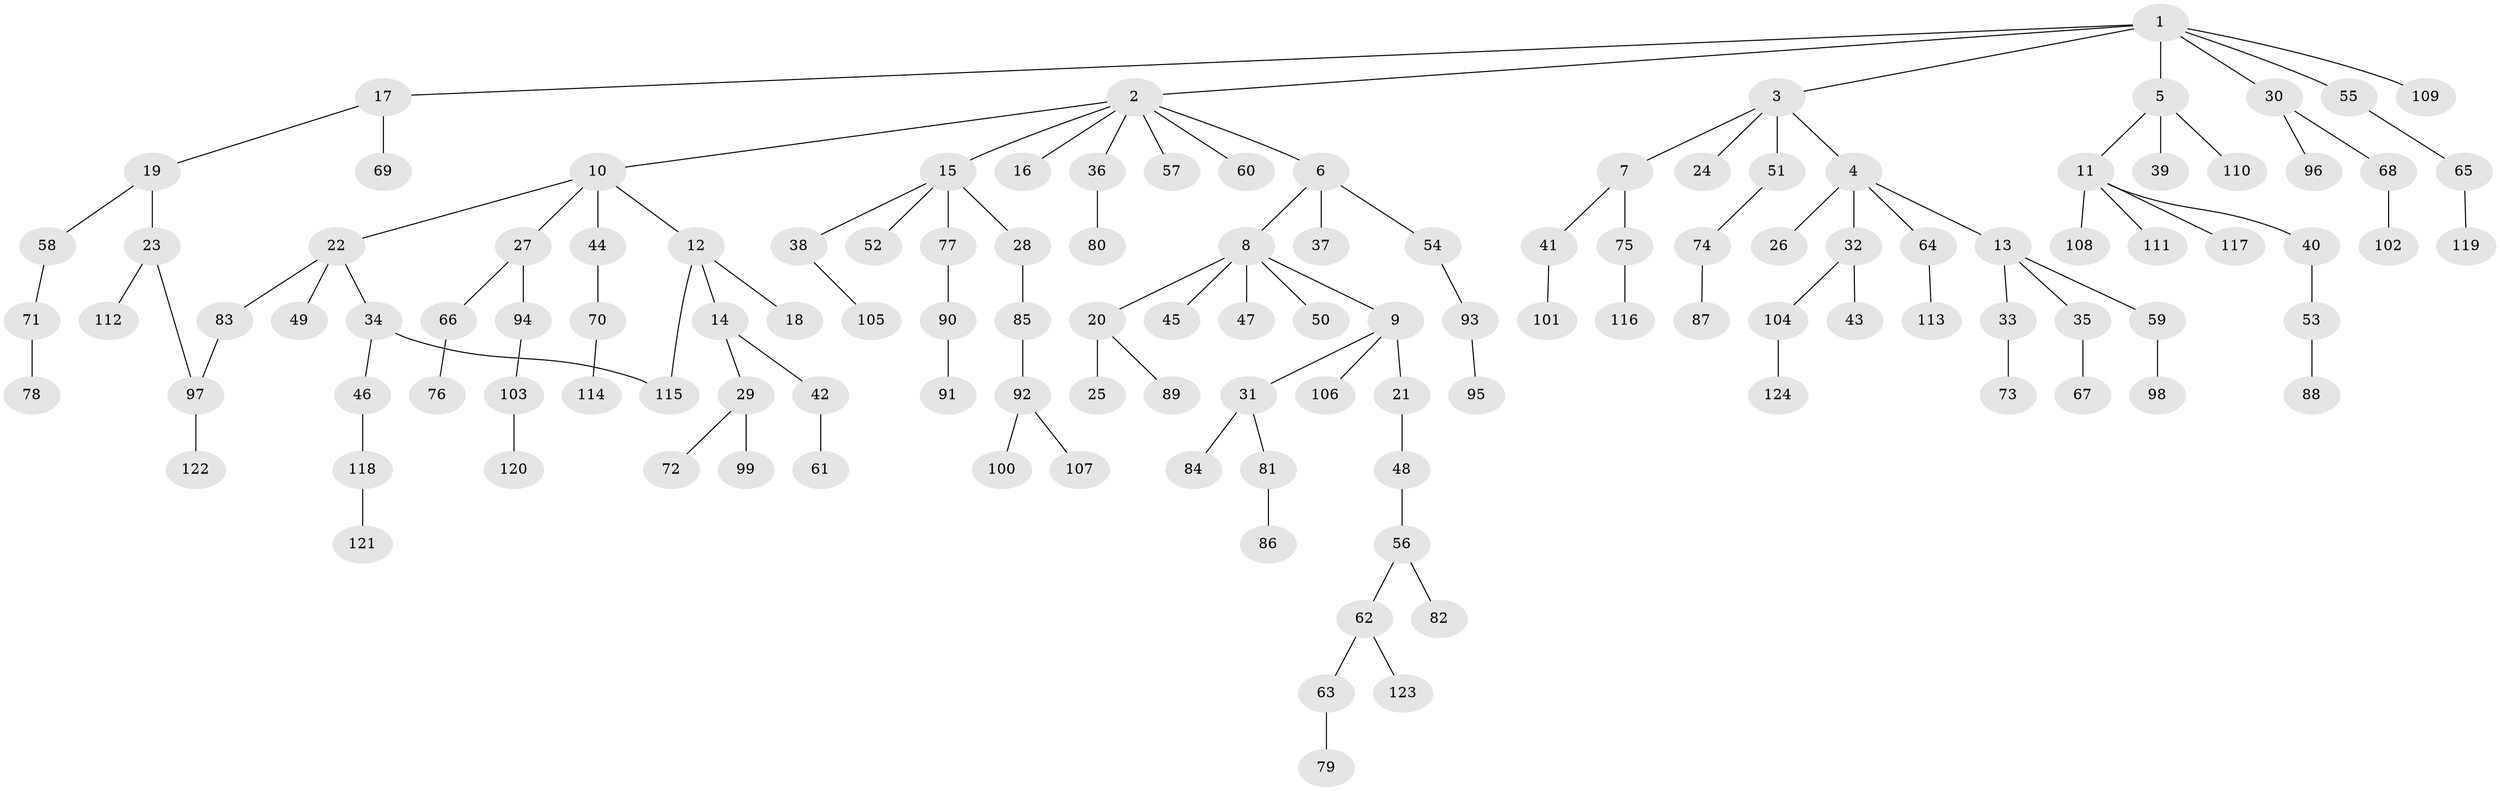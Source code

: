 // Generated by graph-tools (version 1.1) at 2025/34/03/09/25 02:34:30]
// undirected, 124 vertices, 125 edges
graph export_dot {
graph [start="1"]
  node [color=gray90,style=filled];
  1;
  2;
  3;
  4;
  5;
  6;
  7;
  8;
  9;
  10;
  11;
  12;
  13;
  14;
  15;
  16;
  17;
  18;
  19;
  20;
  21;
  22;
  23;
  24;
  25;
  26;
  27;
  28;
  29;
  30;
  31;
  32;
  33;
  34;
  35;
  36;
  37;
  38;
  39;
  40;
  41;
  42;
  43;
  44;
  45;
  46;
  47;
  48;
  49;
  50;
  51;
  52;
  53;
  54;
  55;
  56;
  57;
  58;
  59;
  60;
  61;
  62;
  63;
  64;
  65;
  66;
  67;
  68;
  69;
  70;
  71;
  72;
  73;
  74;
  75;
  76;
  77;
  78;
  79;
  80;
  81;
  82;
  83;
  84;
  85;
  86;
  87;
  88;
  89;
  90;
  91;
  92;
  93;
  94;
  95;
  96;
  97;
  98;
  99;
  100;
  101;
  102;
  103;
  104;
  105;
  106;
  107;
  108;
  109;
  110;
  111;
  112;
  113;
  114;
  115;
  116;
  117;
  118;
  119;
  120;
  121;
  122;
  123;
  124;
  1 -- 2;
  1 -- 3;
  1 -- 5;
  1 -- 17;
  1 -- 30;
  1 -- 55;
  1 -- 109;
  2 -- 6;
  2 -- 10;
  2 -- 15;
  2 -- 16;
  2 -- 36;
  2 -- 57;
  2 -- 60;
  3 -- 4;
  3 -- 7;
  3 -- 24;
  3 -- 51;
  4 -- 13;
  4 -- 26;
  4 -- 32;
  4 -- 64;
  5 -- 11;
  5 -- 39;
  5 -- 110;
  6 -- 8;
  6 -- 37;
  6 -- 54;
  7 -- 41;
  7 -- 75;
  8 -- 9;
  8 -- 20;
  8 -- 45;
  8 -- 47;
  8 -- 50;
  9 -- 21;
  9 -- 31;
  9 -- 106;
  10 -- 12;
  10 -- 22;
  10 -- 27;
  10 -- 44;
  11 -- 40;
  11 -- 108;
  11 -- 111;
  11 -- 117;
  12 -- 14;
  12 -- 18;
  12 -- 115;
  13 -- 33;
  13 -- 35;
  13 -- 59;
  14 -- 29;
  14 -- 42;
  15 -- 28;
  15 -- 38;
  15 -- 52;
  15 -- 77;
  17 -- 19;
  17 -- 69;
  19 -- 23;
  19 -- 58;
  20 -- 25;
  20 -- 89;
  21 -- 48;
  22 -- 34;
  22 -- 49;
  22 -- 83;
  23 -- 112;
  23 -- 97;
  27 -- 66;
  27 -- 94;
  28 -- 85;
  29 -- 72;
  29 -- 99;
  30 -- 68;
  30 -- 96;
  31 -- 81;
  31 -- 84;
  32 -- 43;
  32 -- 104;
  33 -- 73;
  34 -- 46;
  34 -- 115;
  35 -- 67;
  36 -- 80;
  38 -- 105;
  40 -- 53;
  41 -- 101;
  42 -- 61;
  44 -- 70;
  46 -- 118;
  48 -- 56;
  51 -- 74;
  53 -- 88;
  54 -- 93;
  55 -- 65;
  56 -- 62;
  56 -- 82;
  58 -- 71;
  59 -- 98;
  62 -- 63;
  62 -- 123;
  63 -- 79;
  64 -- 113;
  65 -- 119;
  66 -- 76;
  68 -- 102;
  70 -- 114;
  71 -- 78;
  74 -- 87;
  75 -- 116;
  77 -- 90;
  81 -- 86;
  83 -- 97;
  85 -- 92;
  90 -- 91;
  92 -- 100;
  92 -- 107;
  93 -- 95;
  94 -- 103;
  97 -- 122;
  103 -- 120;
  104 -- 124;
  118 -- 121;
}
